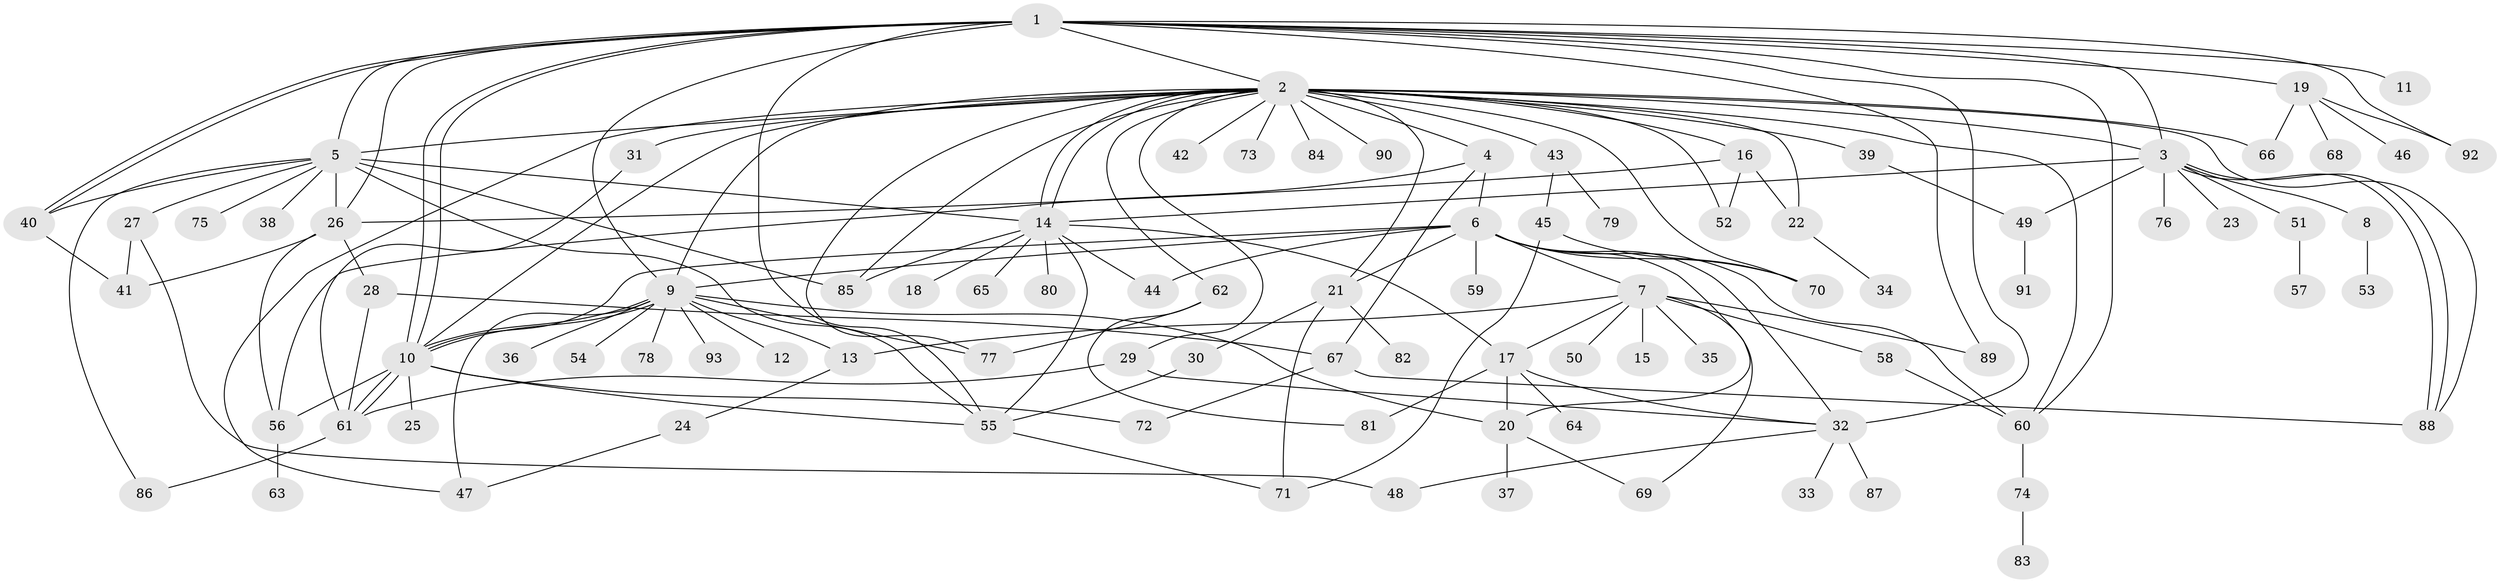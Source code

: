 // Generated by graph-tools (version 1.1) at 2025/14/03/09/25 04:14:20]
// undirected, 93 vertices, 157 edges
graph export_dot {
graph [start="1"]
  node [color=gray90,style=filled];
  1;
  2;
  3;
  4;
  5;
  6;
  7;
  8;
  9;
  10;
  11;
  12;
  13;
  14;
  15;
  16;
  17;
  18;
  19;
  20;
  21;
  22;
  23;
  24;
  25;
  26;
  27;
  28;
  29;
  30;
  31;
  32;
  33;
  34;
  35;
  36;
  37;
  38;
  39;
  40;
  41;
  42;
  43;
  44;
  45;
  46;
  47;
  48;
  49;
  50;
  51;
  52;
  53;
  54;
  55;
  56;
  57;
  58;
  59;
  60;
  61;
  62;
  63;
  64;
  65;
  66;
  67;
  68;
  69;
  70;
  71;
  72;
  73;
  74;
  75;
  76;
  77;
  78;
  79;
  80;
  81;
  82;
  83;
  84;
  85;
  86;
  87;
  88;
  89;
  90;
  91;
  92;
  93;
  1 -- 2;
  1 -- 3;
  1 -- 5;
  1 -- 9;
  1 -- 10;
  1 -- 10;
  1 -- 11;
  1 -- 19;
  1 -- 26;
  1 -- 32;
  1 -- 40;
  1 -- 40;
  1 -- 55;
  1 -- 60;
  1 -- 89;
  1 -- 92;
  2 -- 3;
  2 -- 4;
  2 -- 5;
  2 -- 9;
  2 -- 10;
  2 -- 14;
  2 -- 14;
  2 -- 16;
  2 -- 21;
  2 -- 22;
  2 -- 29;
  2 -- 31;
  2 -- 39;
  2 -- 42;
  2 -- 43;
  2 -- 47;
  2 -- 52;
  2 -- 60;
  2 -- 62;
  2 -- 66;
  2 -- 70;
  2 -- 73;
  2 -- 77;
  2 -- 84;
  2 -- 85;
  2 -- 88;
  2 -- 90;
  3 -- 8;
  3 -- 14;
  3 -- 23;
  3 -- 49;
  3 -- 51;
  3 -- 76;
  3 -- 88;
  3 -- 88;
  4 -- 6;
  4 -- 56;
  4 -- 67;
  5 -- 14;
  5 -- 26;
  5 -- 27;
  5 -- 38;
  5 -- 40;
  5 -- 55;
  5 -- 75;
  5 -- 85;
  5 -- 86;
  6 -- 7;
  6 -- 9;
  6 -- 10;
  6 -- 20;
  6 -- 21;
  6 -- 32;
  6 -- 44;
  6 -- 59;
  6 -- 60;
  6 -- 70;
  7 -- 13;
  7 -- 15;
  7 -- 17;
  7 -- 35;
  7 -- 50;
  7 -- 58;
  7 -- 69;
  7 -- 89;
  8 -- 53;
  9 -- 10;
  9 -- 10;
  9 -- 12;
  9 -- 13;
  9 -- 20;
  9 -- 36;
  9 -- 47;
  9 -- 54;
  9 -- 77;
  9 -- 78;
  9 -- 93;
  10 -- 25;
  10 -- 55;
  10 -- 56;
  10 -- 61;
  10 -- 61;
  10 -- 72;
  13 -- 24;
  14 -- 17;
  14 -- 18;
  14 -- 44;
  14 -- 55;
  14 -- 65;
  14 -- 80;
  14 -- 85;
  16 -- 22;
  16 -- 26;
  16 -- 52;
  17 -- 20;
  17 -- 32;
  17 -- 64;
  17 -- 81;
  19 -- 46;
  19 -- 66;
  19 -- 68;
  19 -- 92;
  20 -- 37;
  20 -- 69;
  21 -- 30;
  21 -- 71;
  21 -- 82;
  22 -- 34;
  24 -- 47;
  26 -- 28;
  26 -- 41;
  26 -- 56;
  27 -- 41;
  27 -- 48;
  28 -- 61;
  28 -- 67;
  29 -- 32;
  29 -- 61;
  30 -- 55;
  31 -- 61;
  32 -- 33;
  32 -- 48;
  32 -- 87;
  39 -- 49;
  40 -- 41;
  43 -- 45;
  43 -- 79;
  45 -- 70;
  45 -- 71;
  49 -- 91;
  51 -- 57;
  55 -- 71;
  56 -- 63;
  58 -- 60;
  60 -- 74;
  61 -- 86;
  62 -- 77;
  62 -- 81;
  67 -- 72;
  67 -- 88;
  74 -- 83;
}
